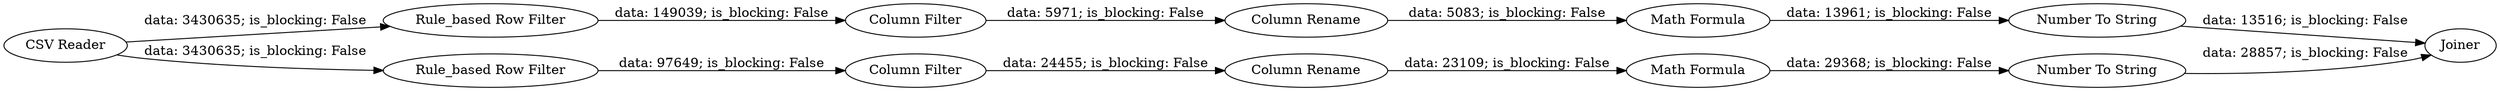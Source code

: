 digraph {
	"5874524790173589367_4" [label="Rule_based Row Filter"]
	"5874524790173589367_6" [label="Column Filter"]
	"5874524790173589367_9" [label="Rule_based Row Filter"]
	"5874524790173589367_20" [label=Joiner]
	"5874524790173589367_11" [label="Column Rename"]
	"5874524790173589367_18" [label="Math Formula"]
	"5874524790173589367_19" [label="Number To String"]
	"5874524790173589367_1" [label="CSV Reader"]
	"5874524790173589367_10" [label="Column Filter"]
	"5874524790173589367_16" [label="Math Formula"]
	"5874524790173589367_17" [label="Number To String"]
	"5874524790173589367_7" [label="Column Rename"]
	"5874524790173589367_11" -> "5874524790173589367_16" [label="data: 23109; is_blocking: False"]
	"5874524790173589367_19" -> "5874524790173589367_20" [label="data: 13516; is_blocking: False"]
	"5874524790173589367_10" -> "5874524790173589367_11" [label="data: 24455; is_blocking: False"]
	"5874524790173589367_6" -> "5874524790173589367_7" [label="data: 5971; is_blocking: False"]
	"5874524790173589367_7" -> "5874524790173589367_18" [label="data: 5083; is_blocking: False"]
	"5874524790173589367_1" -> "5874524790173589367_4" [label="data: 3430635; is_blocking: False"]
	"5874524790173589367_16" -> "5874524790173589367_17" [label="data: 29368; is_blocking: False"]
	"5874524790173589367_17" -> "5874524790173589367_20" [label="data: 28857; is_blocking: False"]
	"5874524790173589367_4" -> "5874524790173589367_6" [label="data: 149039; is_blocking: False"]
	"5874524790173589367_1" -> "5874524790173589367_9" [label="data: 3430635; is_blocking: False"]
	"5874524790173589367_9" -> "5874524790173589367_10" [label="data: 97649; is_blocking: False"]
	"5874524790173589367_18" -> "5874524790173589367_19" [label="data: 13961; is_blocking: False"]
	rankdir=LR
}
